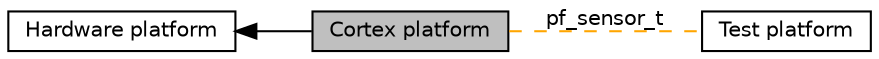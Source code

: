 digraph "Cortex platform"
{
  bgcolor="transparent";
  edge [fontname="Helvetica",fontsize="10",labelfontname="Helvetica",labelfontsize="10"];
  node [fontname="Helvetica",fontsize="10",shape=box];
  rankdir=LR;
  Node1 [label="Cortex platform",height=0.2,width=0.4,color="black", fillcolor="grey75", style="filled", fontcolor="black",tooltip="COGIP robotic base platform definition."];
  Node3 [label="Test platform",height=0.2,width=0.4,color="black",URL="$group__platforms__pf__test.html",tooltip="COGIP test platform definition."];
  Node2 [label="Hardware platform",height=0.2,width=0.4,color="black",URL="$group__platforms.html",tooltip=" "];
  Node2->Node1 [shape=plaintext, dir="back", style="solid"];
  Node1->Node3 [shape=plaintext, label="pf_sensor_t", color="orange", dir="none", style="dashed"];
}
